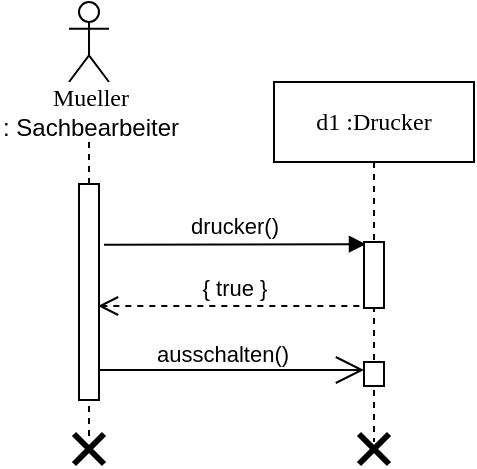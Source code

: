 <mxfile version="13.8.0" type="device"><diagram name="Page-1" id="13e1069c-82ec-6db2-03f1-153e76fe0fe0"><mxGraphModel dx="692" dy="410" grid="0" gridSize="10" guides="1" tooltips="1" connect="1" arrows="1" fold="1" page="1" pageScale="1" pageWidth="1100" pageHeight="850" background="#ffffff" math="0" shadow="0"><root><mxCell id="0"/><mxCell id="1" parent="0"/><mxCell id="7baba1c4bc27f4b0-4" value="d1 :Drucker" style="shape=umlLifeline;perimeter=lifelinePerimeter;whiteSpace=wrap;html=1;container=1;collapsible=0;recursiveResize=0;outlineConnect=0;rounded=0;shadow=0;comic=0;labelBackgroundColor=none;strokeWidth=1;fontFamily=Verdana;fontSize=12;align=center;" parent="1" vertex="1"><mxGeometry x="540" y="80" width="100" height="180" as="geometry"/></mxCell><mxCell id="Pw9jaZcqtjXkaTMrUiZn-4" value="" style="shape=umlDestroy;whiteSpace=wrap;html=1;strokeWidth=3;" parent="7baba1c4bc27f4b0-4" vertex="1"><mxGeometry x="42.5" y="176" width="15" height="15" as="geometry"/></mxCell><mxCell id="3JAD5SAd1-AellBYNSAC-14" value="" style="html=1;points=[];perimeter=orthogonalPerimeter;rounded=0;shadow=0;glass=0;sketch=0;strokeColor=#000000;" parent="7baba1c4bc27f4b0-4" vertex="1"><mxGeometry x="45" y="140" width="10" height="12" as="geometry"/></mxCell><mxCell id="7baba1c4bc27f4b0-17" value="&lt;font style=&quot;font-size: 11px&quot; face=&quot;Helvetica&quot;&gt;drucker()&lt;/font&gt;" style="html=1;verticalAlign=bottom;endArrow=block;labelBackgroundColor=none;fontFamily=Verdana;fontSize=12;elbow=vertical;entryX=0.1;entryY=0.033;entryDx=0;entryDy=0;entryPerimeter=0;" parent="1" target="7baba1c4bc27f4b0-16" edge="1"><mxGeometry relative="1" as="geometry"><mxPoint x="455" y="161.32" as="sourcePoint"/></mxGeometry></mxCell><mxCell id="3JAD5SAd1-AellBYNSAC-1" value="" style="shape=umlLifeline;participant=umlActor;perimeter=lifelinePerimeter;whiteSpace=wrap;html=1;container=1;collapsible=0;recursiveResize=0;verticalAlign=top;spacingTop=36;outlineConnect=0;rounded=0;shadow=0;glass=0;sketch=0;strokeColor=#000000;" parent="1" vertex="1"><mxGeometry x="437.5" y="40" width="20" height="220" as="geometry"/></mxCell><mxCell id="3JAD5SAd1-AellBYNSAC-3" value="" style="html=1;points=[];perimeter=orthogonalPerimeter;rounded=0;shadow=0;glass=0;sketch=0;strokeColor=#000000;" parent="3JAD5SAd1-AellBYNSAC-1" vertex="1"><mxGeometry x="5" y="91" width="10" height="108" as="geometry"/></mxCell><mxCell id="3JAD5SAd1-AellBYNSAC-2" value="" style="shape=umlDestroy;whiteSpace=wrap;html=1;strokeWidth=3;" parent="1" vertex="1"><mxGeometry x="440" y="256" width="15" height="15" as="geometry"/></mxCell><mxCell id="3JAD5SAd1-AellBYNSAC-6" value="&lt;div&gt;&lt;font face=&quot;Verdana&quot;&gt;Mueller&lt;/font&gt;&lt;br&gt;&lt;/div&gt;&lt;div&gt;: Sachbearbeiter&lt;br&gt;&lt;/div&gt;" style="html=1;rounded=0;shadow=0;glass=0;sketch=0;strokeColor=none;" parent="1" vertex="1"><mxGeometry x="407.5" y="80" width="80" height="30" as="geometry"/></mxCell><mxCell id="3JAD5SAd1-AellBYNSAC-7" value="&lt;font face=&quot;Helvetica&quot;&gt;{ true }&lt;/font&gt;" style="html=1;verticalAlign=bottom;endArrow=open;dashed=1;endSize=8;entryX=1.083;entryY=0.758;entryDx=0;entryDy=0;entryPerimeter=0;exitX=0.5;exitY=0.813;exitDx=0;exitDy=0;exitPerimeter=0;" parent="1" edge="1"><mxGeometry relative="1" as="geometry"><mxPoint x="588.67" y="192.01" as="sourcePoint"/><mxPoint x="452.0" y="192" as="targetPoint"/></mxGeometry></mxCell><mxCell id="7baba1c4bc27f4b0-16" value="" style="html=1;points=[];perimeter=orthogonalPerimeter;rounded=0;shadow=0;comic=0;labelBackgroundColor=none;strokeWidth=1;fontFamily=Verdana;fontSize=12;align=center;" parent="1" vertex="1"><mxGeometry x="585" y="160" width="10" height="33" as="geometry"/></mxCell><mxCell id="3JAD5SAd1-AellBYNSAC-13" value="" style="endArrow=open;endFill=1;endSize=12;html=1;" parent="1" target="3JAD5SAd1-AellBYNSAC-14" edge="1"><mxGeometry width="160" relative="1" as="geometry"><mxPoint x="452" y="224" as="sourcePoint"/><mxPoint x="552" y="224" as="targetPoint"/></mxGeometry></mxCell><mxCell id="3JAD5SAd1-AellBYNSAC-15" value="ausschalten()" style="edgeLabel;html=1;align=center;verticalAlign=middle;resizable=0;points=[];" parent="3JAD5SAd1-AellBYNSAC-13" vertex="1" connectable="0"><mxGeometry x="-0.358" y="3" relative="1" as="geometry"><mxPoint x="19.33" y="-5" as="offset"/></mxGeometry></mxCell></root></mxGraphModel></diagram></mxfile>